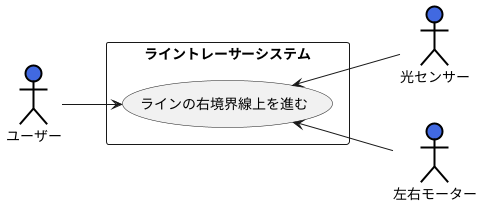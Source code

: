 @startuml ライントレーサ設計
left to right direction
actor ユーザー#4169e1;line:black;line.bold;
actor 光センサー#4169e1;line:black;line.bold;
actor 左右モーター#4169e1;line:black;line.bold;

rectangle ライントレーサーシステム{
    usecase ラインの右境界線上を進む
}

ユーザー --> ラインの右境界線上を進む
ラインの右境界線上を進む <-- 光センサー
ラインの右境界線上を進む <-- 左右モーター
@enduml